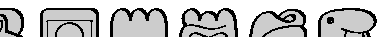 boolean show_grid;
show_grid := false;

pen outer_pen, inner_pen, grid_pen;
outer_pen := pencircle scaled 1bp yscaled 0.2 rotated 30;
inner_pen := pencircle scaled 0.7bp yscaled 0.2 rotated 30;
grid_pen := pencircle scaled 0.2bp;

def tr(expr s, ys, dx, dy) = scaled (s) yscaled ys shifted (dx, dy) enddef;

def clear(expr p) = fill buildcycle(p) withcolor .8white; enddef;

def box(expr xa, ya, xb, yb, r) =
  ((xa, yb-r) {up} .. {right} (xa+r, yb) ..
  (xb-r, yb) {right} .. {down} (xb, yb-r) ..
  (xb, ya+r) {down} .. {left} (xb-r, ya) ..
  (xa+r, ya) {left} .. {up} (xa, ya+r) .. cycle)
enddef;

def sq =
image(
  if show_grid:
    for a = -10 step 5 until 10:
      draw (a, -10) -- (a, 10) withpen grid_pen withcolor .5white;
      draw (-10, a) -- (10, a) withpen grid_pen withcolor .5white;
    endfor;
  fi;
)
enddef;

def logo_jan(expr s, ys, dx, dy) =
  image(
    path jan_a, jan_b;
    jan_a = box(-8, 0, 8, 10, 4) tr(s, ys, dx, dy);
    clear(jan_a)
    pickup outer_pen;
    draw jan_a;
    jan_b = (
      (0, 8) .. {down} (2.5, 2) {dir -20} .. tension 0.8 .. (10, -5) .. (5, -10) {left} 
      .. {left} (-5, -10) .. (-10, -5) .. tension 0.8 .. {dir 20} (-2.5, 2) {up} .. cycle
    ) tr(s, ys, dx, dy);
    clear(jan_b);
    draw jan_b;
    pickup inner_pen;
    draw ((-2.5, 2) {down} .. {right} (-2, 1.5) .. tension 0.8 .. {dir 100} (0.5, 6) ) tr(s, ys, dx, dy);
    draw fullcircle scaled 0.5 shifted(-1, 5) tr(s, ys, dx, dy);
    path jan_c, jan_d;
    jan_c := (-2, -2) -- (3, -5);
    jan_d := (2, -2) -- (-3, -5);
    draw jan_c tr(s, ys, dx, dy);
    draw jan_c shifted (-1, -1) tr(s, ys, dx, dy);
    draw jan_d tr(s, ys, dx, dy);
    draw jan_d shifted (1, -1) tr(s, ys, dx, dy);
    draw sq tr(s, ys, dx, dy);
  );
enddef;

def logo_mi(expr s, ys, dx, dy) =
  image (
    path mi_a, mi_b, mi_c;
    mi_a := box(-10, -10, 10, 10, 2);
    mi_b := box(-8, -6, 8, 6, 0.5);
    mi_c := fullcircle scaled 10;
    clear(mi_a tr(s, ys, dx, dy));
    draw sq tr(s, ys, dx, dy);
    draw mi_a tr(s, ys, dx, dy) withpen outer_pen;
    draw mi_b tr(s, ys, dx, dy) withpen inner_pen;
    draw mi_c tr(s, ys, dx, dy) withpen inner_pen;
  )
enddef;

def logo_moku(expr s, ys, dx, dy) =
  image (
    path moku_a;
    moku_a := 
      (0, 10) .. (-10, 0) {down} .. (-6, -10) {right} .. {up} (-3, -6) {down} ..
      {right} (0, -10) {right} .. {up} (3, -6) {down} .. {right} (6, -10) ..
      {up} (10, 0) .. cycle;
    moku_a := moku_a rotated 180;
    clear(moku_a tr(s, ys, dx, dy));
    draw sq tr(s, ys, dx, dy);
    draw moku_a tr(s, ys, dx, dy) withpen outer_pen;
  )  
enddef;

def logo_pona(expr s, ys, dx, dy) =
  image(
    path pona_a;
    pona_a := ((-8, 4) {dir 135}  .. (-6, 10) {right} .. {down} (-3, 6) {up} .. {down} (3, 6) {up} .. {right} (6, 10) ..
      {down} (10, 0) .. (0, -10) .. {up} (-10, 0) .. {dir 20} cycle) tr(s, ys, dx, dy);
    clear(pona_a);
    pickup outer_pen;
    draw pona_a;
    pickup inner_pen
    draw ((-8, 4) {dir 20} .. (0, 3) .. (6, 4)) tr(s, ys, dx, dy);
    draw ((-6, 1) .. (0, 0) .. (6, 1) .. (0, -5) .. cycle) tr(s, ys, dx, dy);
    draw ((-4, -1) .. (0, -3) .. (4, -1)) tr(s, ys, dx, dy);
  )
enddef;

def logo_telo(expr s, ys, dx, dy) =
  image (
    path telo_a, telo_b, telo_c, telo_d;
    telo_a :=
      (-10, -10) {dir 45} .. {right} (7, -10) .. tension 1.5 .. (7, -2);
    telo_b :=
      (-10, -10) {dir 60} .. {right} (7, -2) .. (8, 4);
    telo_c :=
      (-10, -10) {dir 80} .. tension 0.8 .. {right} (8, 4) .. (8, 9) .. (0, 7);
    telo_d :=
      (-10, -10) {up} .. {right} (-3, 9) .. (0, 7) .. (2, 6) .. (6, 7) ..
      {curl 0} (2, 6);
    clear((telo_a .. {down} cycle) tr(s, ys, dx, dy));
    clear((telo_b .. {down} cycle) tr(s, ys, dx, dy));
    clear((telo_c .. {down} cycle) tr(s, ys, dx, dy));
    clear((telo_d .. {down} cycle) tr(s, ys, dx, dy));
    draw sq tr(s, ys, dx, dy);
    pickup outer_pen;
    draw telo_a tr(s, ys, dx, dy);
    draw telo_b tr(s, ys, dx, dy);
    draw telo_c tr(s, ys, dx, dy);
    draw telo_d tr(s, ys, dx, dy);
  )
enddef;

def logo_toki(expr s, ys, dx, dy) =
  image (
    path toki_a;
    toki_a =
      ((0,10) .. (10, 5) .. {dir 200} (7, 2) {dir -60} .. (7, -7) .. (-1, -10) .. (-10, -5) {up} .. {up} (-10, 5) .. cycle) tr(s, ys, dx, dy);
    clear(toki_a);
    draw toki_a withpen outer_pen;
    pickup inner_pen;
    path toki_b, toki_c, toki_d, toki_e;
    toki_b := (7, 2) {dir 200} .. {curl 0.2} (-2, 3);
    draw toki_b tr(s, ys, dx, dy);
    toki_c := (3, 4) .. (6, -2) .. (3, -7) .. (-1, -2) .. cycle;
    toki_c := toki_c cutbefore toki_b;
    toki_c := toki_c cutafter toki_b;
    draw toki_c tr(s, ys, dx, dy);
    toki_d := (-2, -1) {right} .. (6, 0);
    toki_e := toki_d shifted (0, -2);
    draw toki_d tr(s, ys, dx, dy);
    draw toki_e tr(s, ys, dx, dy);
    draw (fullcircle scaled 2 shifted (-6, 6)) tr(s, ys, dx, dy);
    draw (fullcircle scaled 0.3 shifted (-6, 6)) tr(s, ys, dx, dy);
  )
enddef;

beginfig(1);
draw logo_jan(1, 1, 0, 0);
draw logo_mi(1, 1, 25, 0);
draw logo_moku(1, 1, 50, 0);
draw logo_pona(1, 1, 75, 0);
draw logo_telo(1, 1, 100, 0);
draw logo_toki(1, 1, 125, 0);
endfig;
end;
